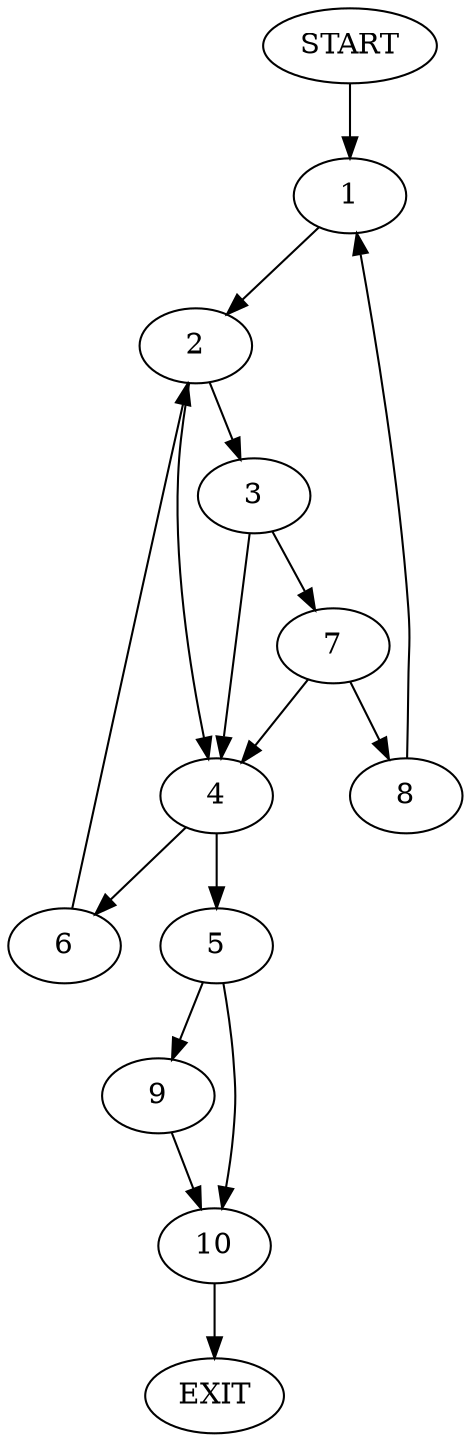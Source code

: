 digraph {
0 [label="START"]
11 [label="EXIT"]
0 -> 1
1 -> 2
2 -> 3
2 -> 4
4 -> 5
4 -> 6
3 -> 7
3 -> 4
7 -> 8
7 -> 4
8 -> 1
5 -> 9
5 -> 10
6 -> 2
9 -> 10
10 -> 11
}
